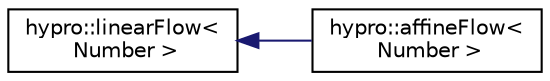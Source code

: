 digraph "Graphical Class Hierarchy"
{
  edge [fontname="Helvetica",fontsize="10",labelfontname="Helvetica",labelfontsize="10"];
  node [fontname="Helvetica",fontsize="10",shape=record];
  rankdir="LR";
  Node1 [label="hypro::linearFlow\<\l Number \>",height=0.2,width=0.4,color="black", fillcolor="white", style="filled",URL="$classhypro_1_1linearFlow.html"];
  Node1 -> Node2 [dir="back",color="midnightblue",fontsize="10",style="solid",fontname="Helvetica"];
  Node2 [label="hypro::affineFlow\<\l Number \>",height=0.2,width=0.4,color="black", fillcolor="white", style="filled",URL="$classhypro_1_1affineFlow.html"];
}
